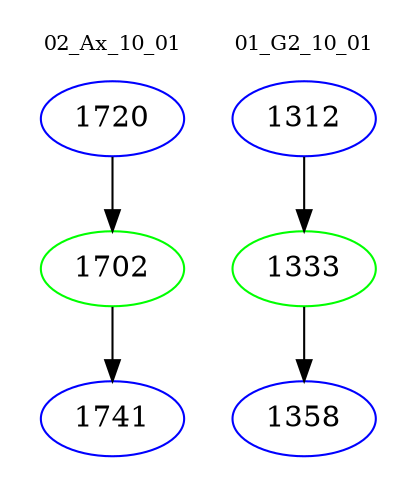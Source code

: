 digraph{
subgraph cluster_0 {
color = white
label = "02_Ax_10_01";
fontsize=10;
T0_1720 [label="1720", color="blue"]
T0_1720 -> T0_1702 [color="black"]
T0_1702 [label="1702", color="green"]
T0_1702 -> T0_1741 [color="black"]
T0_1741 [label="1741", color="blue"]
}
subgraph cluster_1 {
color = white
label = "01_G2_10_01";
fontsize=10;
T1_1312 [label="1312", color="blue"]
T1_1312 -> T1_1333 [color="black"]
T1_1333 [label="1333", color="green"]
T1_1333 -> T1_1358 [color="black"]
T1_1358 [label="1358", color="blue"]
}
}
